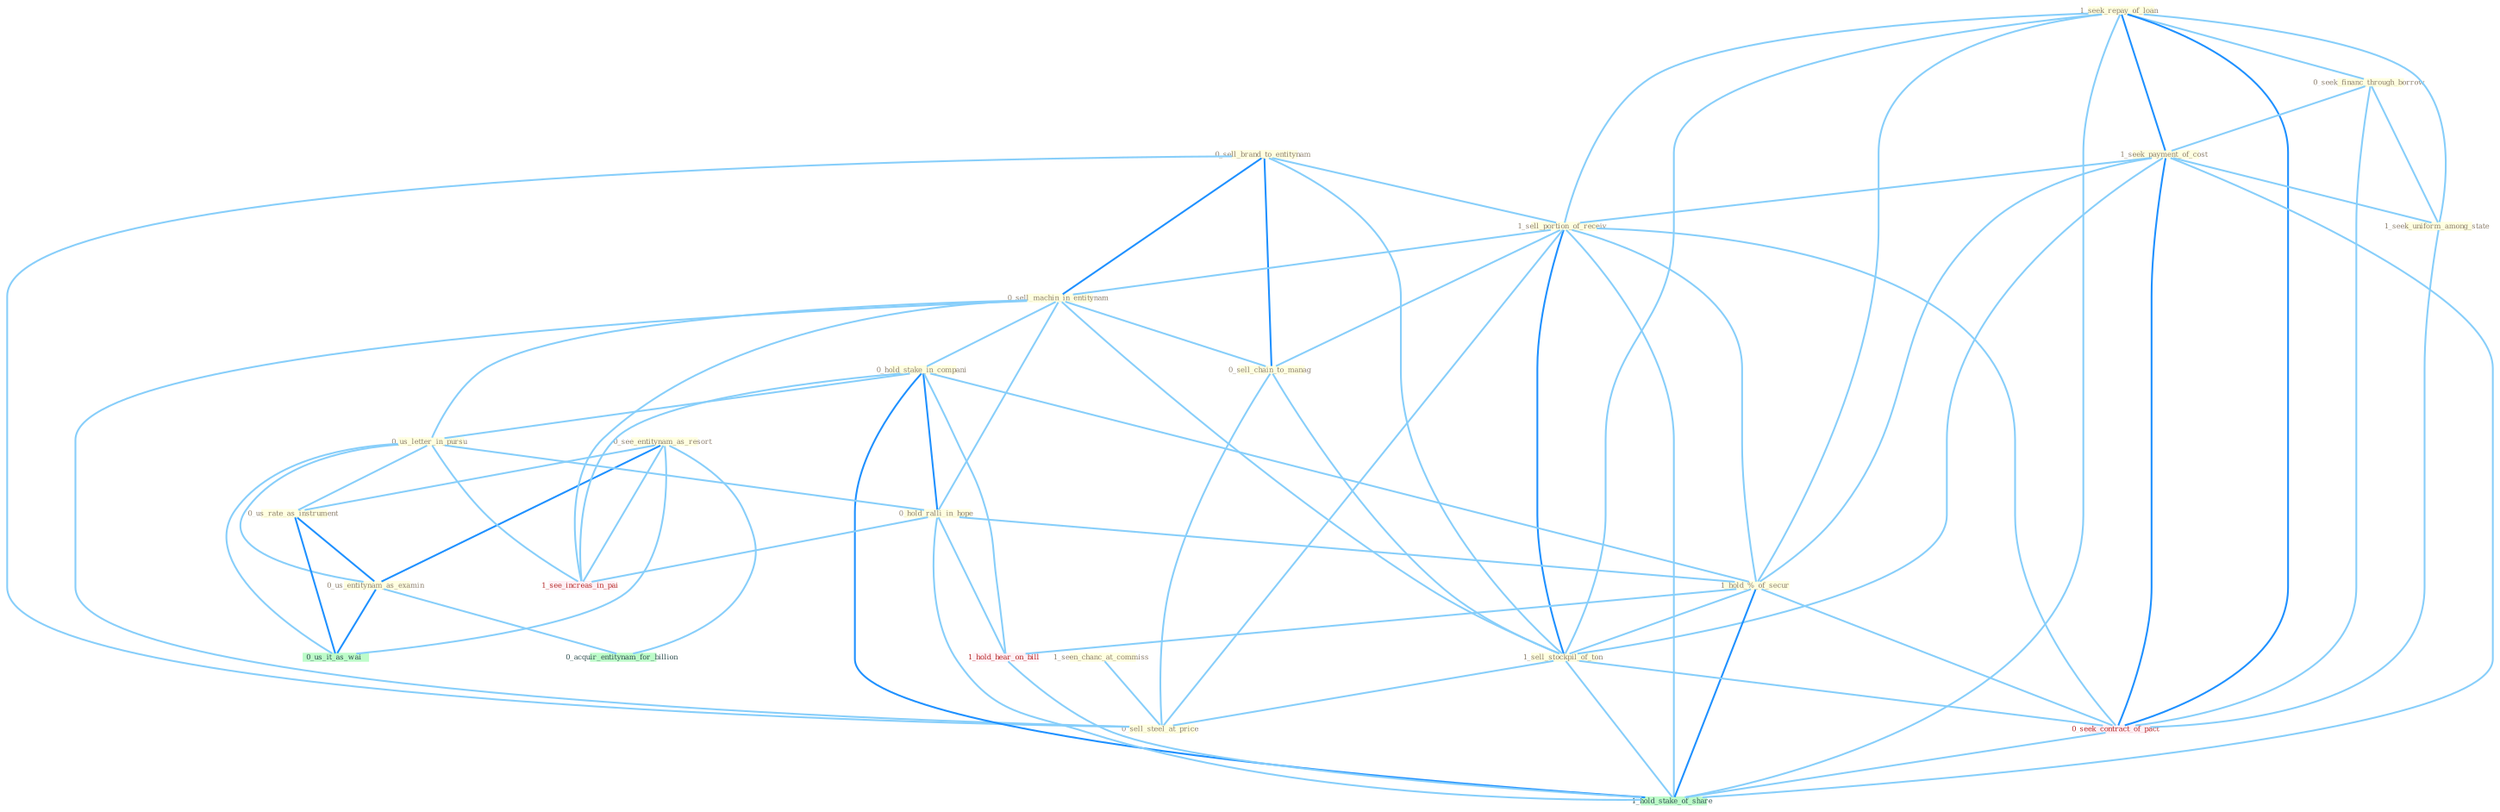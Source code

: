 Graph G{ 
    node
    [shape=polygon,style=filled,width=.5,height=.06,color="#BDFCC9",fixedsize=true,fontsize=4,
    fontcolor="#2f4f4f"];
    {node
    [color="#ffffe0", fontcolor="#8b7d6b"] "1_seen_chanc_at_commiss " "1_seek_repay_of_loan " "0_sell_brand_to_entitynam " "0_seek_financ_through_borrow " "1_seek_payment_of_cost " "0_see_entitynam_as_resort " "1_sell_portion_of_receiv " "0_sell_machin_in_entitynam " "0_hold_stake_in_compani " "0_us_letter_in_pursu " "0_us_rate_as_instrument " "0_hold_ralli_in_hope " "1_hold_%_of_secur " "0_sell_chain_to_manag " "1_sell_stockpil_of_ton " "0_us_entitynam_as_examin " "0_sell_steel_at_price " "1_seek_uniform_among_state "}
{node [color="#fff0f5", fontcolor="#b22222"] "0_seek_contract_of_pact " "1_see_increas_in_pai " "1_hold_hear_on_bill "}
edge [color="#B0E2FF"];

	"1_seen_chanc_at_commiss " -- "0_sell_steel_at_price " [w="1", color="#87cefa" ];
	"1_seek_repay_of_loan " -- "0_seek_financ_through_borrow " [w="1", color="#87cefa" ];
	"1_seek_repay_of_loan " -- "1_seek_payment_of_cost " [w="2", color="#1e90ff" , len=0.8];
	"1_seek_repay_of_loan " -- "1_sell_portion_of_receiv " [w="1", color="#87cefa" ];
	"1_seek_repay_of_loan " -- "1_hold_%_of_secur " [w="1", color="#87cefa" ];
	"1_seek_repay_of_loan " -- "1_sell_stockpil_of_ton " [w="1", color="#87cefa" ];
	"1_seek_repay_of_loan " -- "1_seek_uniform_among_state " [w="1", color="#87cefa" ];
	"1_seek_repay_of_loan " -- "0_seek_contract_of_pact " [w="2", color="#1e90ff" , len=0.8];
	"1_seek_repay_of_loan " -- "1_hold_stake_of_share " [w="1", color="#87cefa" ];
	"0_sell_brand_to_entitynam " -- "1_sell_portion_of_receiv " [w="1", color="#87cefa" ];
	"0_sell_brand_to_entitynam " -- "0_sell_machin_in_entitynam " [w="2", color="#1e90ff" , len=0.8];
	"0_sell_brand_to_entitynam " -- "0_sell_chain_to_manag " [w="2", color="#1e90ff" , len=0.8];
	"0_sell_brand_to_entitynam " -- "1_sell_stockpil_of_ton " [w="1", color="#87cefa" ];
	"0_sell_brand_to_entitynam " -- "0_sell_steel_at_price " [w="1", color="#87cefa" ];
	"0_seek_financ_through_borrow " -- "1_seek_payment_of_cost " [w="1", color="#87cefa" ];
	"0_seek_financ_through_borrow " -- "1_seek_uniform_among_state " [w="1", color="#87cefa" ];
	"0_seek_financ_through_borrow " -- "0_seek_contract_of_pact " [w="1", color="#87cefa" ];
	"1_seek_payment_of_cost " -- "1_sell_portion_of_receiv " [w="1", color="#87cefa" ];
	"1_seek_payment_of_cost " -- "1_hold_%_of_secur " [w="1", color="#87cefa" ];
	"1_seek_payment_of_cost " -- "1_sell_stockpil_of_ton " [w="1", color="#87cefa" ];
	"1_seek_payment_of_cost " -- "1_seek_uniform_among_state " [w="1", color="#87cefa" ];
	"1_seek_payment_of_cost " -- "0_seek_contract_of_pact " [w="2", color="#1e90ff" , len=0.8];
	"1_seek_payment_of_cost " -- "1_hold_stake_of_share " [w="1", color="#87cefa" ];
	"0_see_entitynam_as_resort " -- "0_us_rate_as_instrument " [w="1", color="#87cefa" ];
	"0_see_entitynam_as_resort " -- "0_us_entitynam_as_examin " [w="2", color="#1e90ff" , len=0.8];
	"0_see_entitynam_as_resort " -- "0_us_it_as_wai " [w="1", color="#87cefa" ];
	"0_see_entitynam_as_resort " -- "0_acquir_entitynam_for_billion " [w="1", color="#87cefa" ];
	"0_see_entitynam_as_resort " -- "1_see_increas_in_pai " [w="1", color="#87cefa" ];
	"1_sell_portion_of_receiv " -- "0_sell_machin_in_entitynam " [w="1", color="#87cefa" ];
	"1_sell_portion_of_receiv " -- "1_hold_%_of_secur " [w="1", color="#87cefa" ];
	"1_sell_portion_of_receiv " -- "0_sell_chain_to_manag " [w="1", color="#87cefa" ];
	"1_sell_portion_of_receiv " -- "1_sell_stockpil_of_ton " [w="2", color="#1e90ff" , len=0.8];
	"1_sell_portion_of_receiv " -- "0_sell_steel_at_price " [w="1", color="#87cefa" ];
	"1_sell_portion_of_receiv " -- "0_seek_contract_of_pact " [w="1", color="#87cefa" ];
	"1_sell_portion_of_receiv " -- "1_hold_stake_of_share " [w="1", color="#87cefa" ];
	"0_sell_machin_in_entitynam " -- "0_hold_stake_in_compani " [w="1", color="#87cefa" ];
	"0_sell_machin_in_entitynam " -- "0_us_letter_in_pursu " [w="1", color="#87cefa" ];
	"0_sell_machin_in_entitynam " -- "0_hold_ralli_in_hope " [w="1", color="#87cefa" ];
	"0_sell_machin_in_entitynam " -- "0_sell_chain_to_manag " [w="1", color="#87cefa" ];
	"0_sell_machin_in_entitynam " -- "1_sell_stockpil_of_ton " [w="1", color="#87cefa" ];
	"0_sell_machin_in_entitynam " -- "0_sell_steel_at_price " [w="1", color="#87cefa" ];
	"0_sell_machin_in_entitynam " -- "1_see_increas_in_pai " [w="1", color="#87cefa" ];
	"0_hold_stake_in_compani " -- "0_us_letter_in_pursu " [w="1", color="#87cefa" ];
	"0_hold_stake_in_compani " -- "0_hold_ralli_in_hope " [w="2", color="#1e90ff" , len=0.8];
	"0_hold_stake_in_compani " -- "1_hold_%_of_secur " [w="1", color="#87cefa" ];
	"0_hold_stake_in_compani " -- "1_see_increas_in_pai " [w="1", color="#87cefa" ];
	"0_hold_stake_in_compani " -- "1_hold_hear_on_bill " [w="1", color="#87cefa" ];
	"0_hold_stake_in_compani " -- "1_hold_stake_of_share " [w="2", color="#1e90ff" , len=0.8];
	"0_us_letter_in_pursu " -- "0_us_rate_as_instrument " [w="1", color="#87cefa" ];
	"0_us_letter_in_pursu " -- "0_hold_ralli_in_hope " [w="1", color="#87cefa" ];
	"0_us_letter_in_pursu " -- "0_us_entitynam_as_examin " [w="1", color="#87cefa" ];
	"0_us_letter_in_pursu " -- "0_us_it_as_wai " [w="1", color="#87cefa" ];
	"0_us_letter_in_pursu " -- "1_see_increas_in_pai " [w="1", color="#87cefa" ];
	"0_us_rate_as_instrument " -- "0_us_entitynam_as_examin " [w="2", color="#1e90ff" , len=0.8];
	"0_us_rate_as_instrument " -- "0_us_it_as_wai " [w="2", color="#1e90ff" , len=0.8];
	"0_hold_ralli_in_hope " -- "1_hold_%_of_secur " [w="1", color="#87cefa" ];
	"0_hold_ralli_in_hope " -- "1_see_increas_in_pai " [w="1", color="#87cefa" ];
	"0_hold_ralli_in_hope " -- "1_hold_hear_on_bill " [w="1", color="#87cefa" ];
	"0_hold_ralli_in_hope " -- "1_hold_stake_of_share " [w="1", color="#87cefa" ];
	"1_hold_%_of_secur " -- "1_sell_stockpil_of_ton " [w="1", color="#87cefa" ];
	"1_hold_%_of_secur " -- "0_seek_contract_of_pact " [w="1", color="#87cefa" ];
	"1_hold_%_of_secur " -- "1_hold_hear_on_bill " [w="1", color="#87cefa" ];
	"1_hold_%_of_secur " -- "1_hold_stake_of_share " [w="2", color="#1e90ff" , len=0.8];
	"0_sell_chain_to_manag " -- "1_sell_stockpil_of_ton " [w="1", color="#87cefa" ];
	"0_sell_chain_to_manag " -- "0_sell_steel_at_price " [w="1", color="#87cefa" ];
	"1_sell_stockpil_of_ton " -- "0_sell_steel_at_price " [w="1", color="#87cefa" ];
	"1_sell_stockpil_of_ton " -- "0_seek_contract_of_pact " [w="1", color="#87cefa" ];
	"1_sell_stockpil_of_ton " -- "1_hold_stake_of_share " [w="1", color="#87cefa" ];
	"0_us_entitynam_as_examin " -- "0_us_it_as_wai " [w="2", color="#1e90ff" , len=0.8];
	"0_us_entitynam_as_examin " -- "0_acquir_entitynam_for_billion " [w="1", color="#87cefa" ];
	"1_seek_uniform_among_state " -- "0_seek_contract_of_pact " [w="1", color="#87cefa" ];
	"0_seek_contract_of_pact " -- "1_hold_stake_of_share " [w="1", color="#87cefa" ];
	"1_hold_hear_on_bill " -- "1_hold_stake_of_share " [w="1", color="#87cefa" ];
}